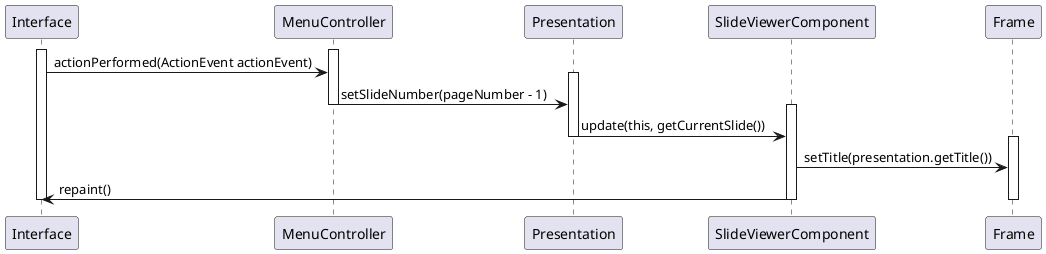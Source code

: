 @startuml


Activate Interface
Activate MenuController
Interface -> MenuController : actionPerformed(ActionEvent actionEvent)

Activate Presentation
MenuController -> Presentation : setSlideNumber(pageNumber - 1)
Deactivate MenuController
Activate SlideViewerComponent
Presentation -> SlideViewerComponent : update(this, getCurrentSlide())
Deactivate Presentation
Activate Frame
SlideViewerComponent -> Frame : setTitle(presentation.getTitle())
SlideViewerComponent -> Interface : repaint()
Deactivate Frame
Deactivate SlideViewerComponent
Deactivate Interface

@enduml
